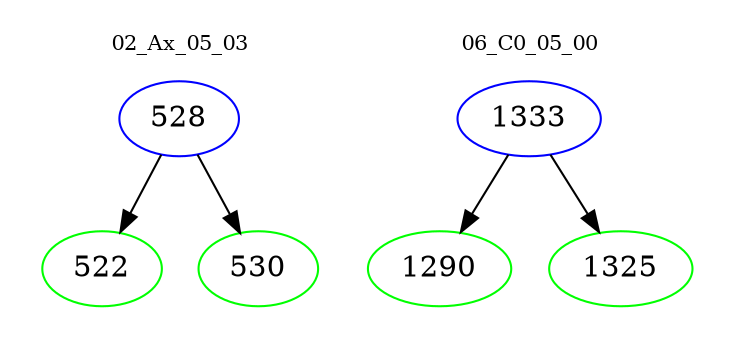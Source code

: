 digraph{
subgraph cluster_0 {
color = white
label = "02_Ax_05_03";
fontsize=10;
T0_528 [label="528", color="blue"]
T0_528 -> T0_522 [color="black"]
T0_522 [label="522", color="green"]
T0_528 -> T0_530 [color="black"]
T0_530 [label="530", color="green"]
}
subgraph cluster_1 {
color = white
label = "06_C0_05_00";
fontsize=10;
T1_1333 [label="1333", color="blue"]
T1_1333 -> T1_1290 [color="black"]
T1_1290 [label="1290", color="green"]
T1_1333 -> T1_1325 [color="black"]
T1_1325 [label="1325", color="green"]
}
}
